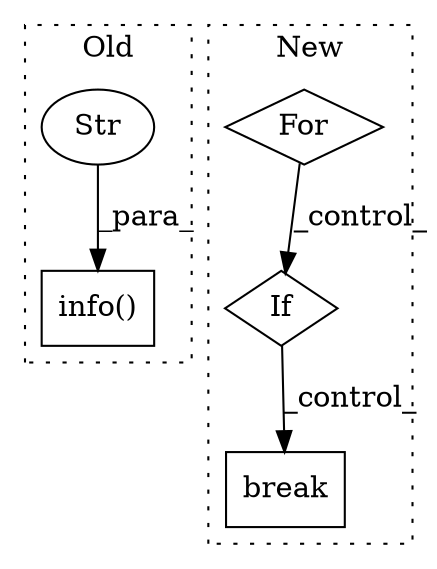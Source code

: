 digraph G {
subgraph cluster0 {
1 [label="info()" a="75" s="4604,4664" l="12,1" shape="box"];
4 [label="Str" a="66" s="4616" l="48" shape="ellipse"];
label = "Old";
style="dotted";
}
subgraph cluster1 {
2 [label="break" a="94" s="2754" l="5" shape="box"];
3 [label="If" a="96" s="2719" l="3" shape="diamond"];
5 [label="For" a="107" s="2626,2661" l="4,14" shape="diamond"];
label = "New";
style="dotted";
}
3 -> 2 [label="_control_"];
4 -> 1 [label="_para_"];
5 -> 3 [label="_control_"];
}